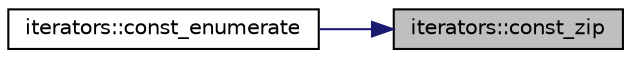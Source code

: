 digraph "iterators::const_zip"
{
 // INTERACTIVE_SVG=YES
 // LATEX_PDF_SIZE
  edge [fontname="Helvetica",fontsize="10",labelfontname="Helvetica",labelfontsize="10"];
  node [fontname="Helvetica",fontsize="10",shape=record];
  rankdir="RL";
  Node1 [label="iterators::const_zip",height=0.2,width=0.4,color="black", fillcolor="grey75", style="filled", fontcolor="black",tooltip=" "];
  Node1 -> Node2 [dir="back",color="midnightblue",fontsize="10",style="solid",fontname="Helvetica"];
  Node2 [label="iterators::const_enumerate",height=0.2,width=0.4,color="black", fillcolor="white", style="filled",URL="$namespaceiterators.html#a3be2fcec3205019f5a2fe3806adc6848",tooltip=" "];
}
